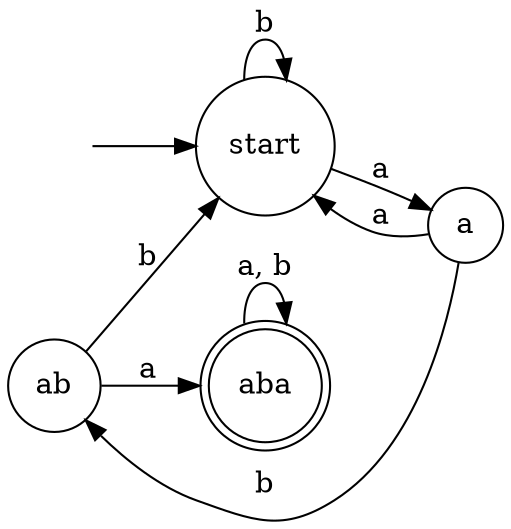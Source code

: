 digraph finite_state_machine {
	rankdir=LR
	size="8,5"
    layout=dot
	node [shape = doublecircle]; 3;
	node [shape = circle];

    -1 [color="white", label=""]
    0 [label="start", ordering="in"]
    1 [label="a"]
    2 [label="ab"]
    3 [label="aba", ordering="out"]
    -1 -> 0 
    0 -> 0 [label="b"]
    0 -> 1 [label="a"]
    1 -> 0 [label="a"]
    1 -> 2 [label="b"]
    2 -> 0 [label="b"]
    2 -> 3 [label="a"]
    3 -> 3 [label="a, b"]


}